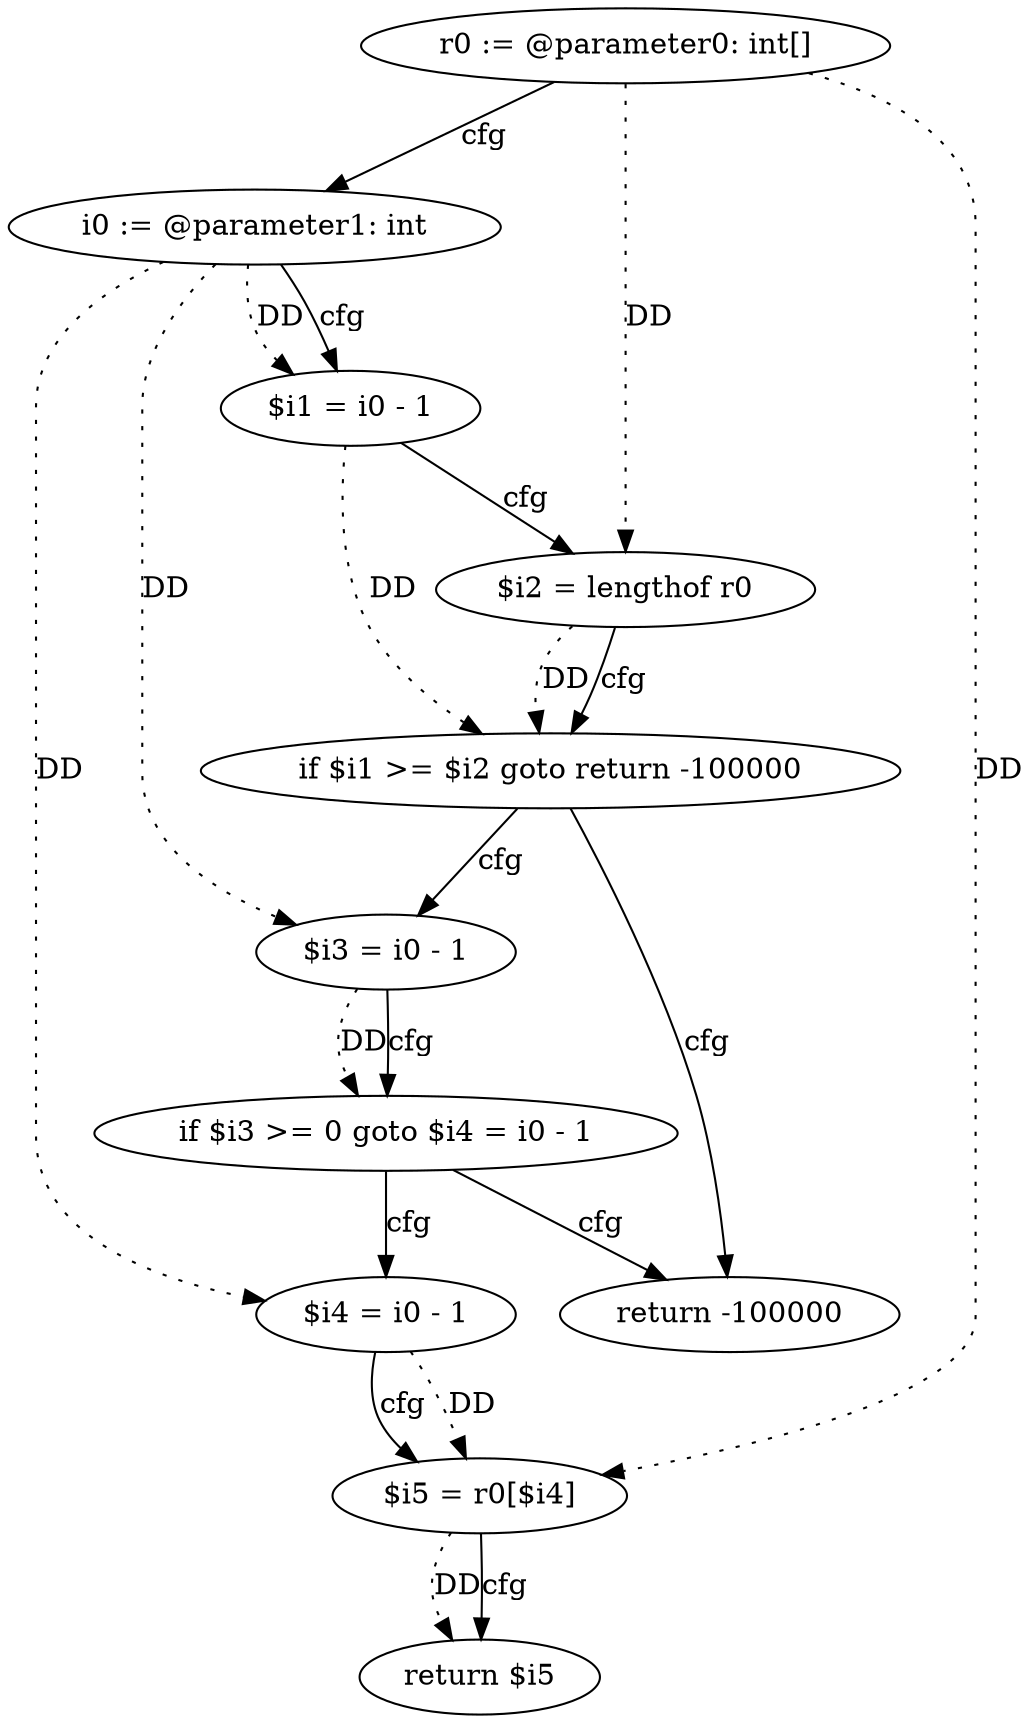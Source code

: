 digraph "get_array_value" {
    "0" [label="r0 := @parameter0: int[]",];
    "1" [label="i0 := @parameter1: int",];
    "2" [label="$i1 = i0 - 1",];
    "3" [label="$i2 = lengthof r0",];
    "4" [label="if $i1 >= $i2 goto return -100000",];
    "5" [label="$i3 = i0 - 1",];
    "6" [label="if $i3 >= 0 goto $i4 = i0 - 1",];
    "7" [label="return -100000",];
    "8" [label="$i4 = i0 - 1",];
    "9" [label="$i5 = r0[$i4]",];
    "10" [label="return $i5",];
    "0"->"3" [label="DD",style=dotted,];
    "0"->"9" [label="DD",style=dotted,];
    "1"->"2" [label="DD",style=dotted,];
    "1"->"5" [label="DD",style=dotted,];
    "1"->"8" [label="DD",style=dotted,];
    "2"->"4" [label="DD",style=dotted,];
    "3"->"4" [label="DD",style=dotted,];
    "5"->"6" [label="DD",style=dotted,];
    "8"->"9" [label="DD",style=dotted,];
    "9"->"10" [label="DD",style=dotted,];
    "0"->"1" [label="cfg",];
    "1"->"2" [label="cfg",];
    "2"->"3" [label="cfg",];
    "3"->"4" [label="cfg",];
    "4"->"5" [label="cfg",];
    "4"->"7" [label="cfg",];
    "5"->"6" [label="cfg",];
    "6"->"7" [label="cfg",];
    "6"->"8" [label="cfg",];
    "8"->"9" [label="cfg",];
    "9"->"10" [label="cfg",];
}
